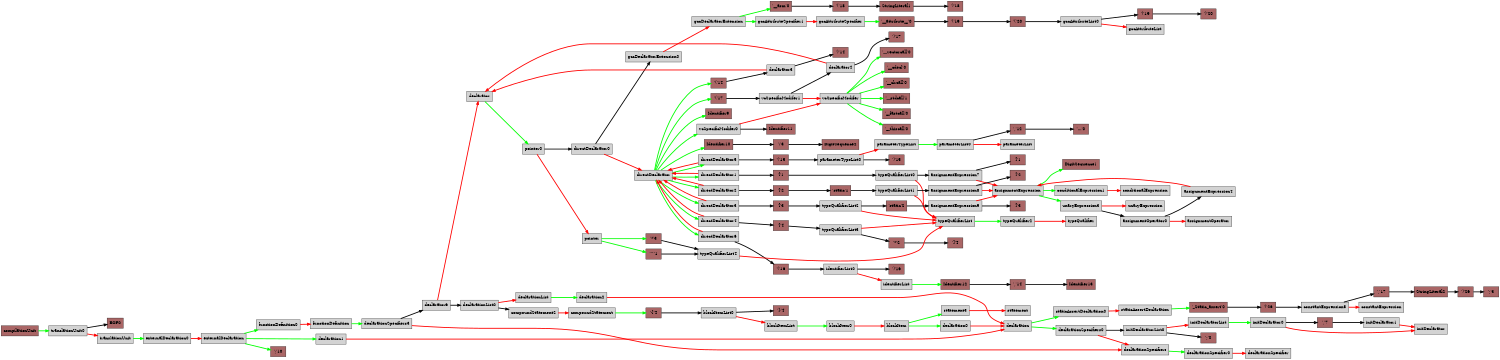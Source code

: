 strict digraph G {
            graph [size="10,10"];      
            graph [dpi=800]; // 设置分辨率为300 DPI
            rankdir=LR; // 从左到右排列
            node [style=filled];
            node [shape=box]; // 节点形状为方框
            "compilationUnit" -> "translationUnit0" [penwidth=3.0,color=green];
"translationUnit0" -> "EOF0" [penwidth=3.0];
"translationUnit0" -> "translationUnit" [penwidth=3.0,color=red];
"translationUnit" -> "externalDeclaration0" [penwidth=3.0,color=green];
"externalDeclaration0" -> "externalDeclaration" [penwidth=3.0,color=red];
"externalDeclaration" -> "functionDefinition0" [penwidth=3.0,color=green];
"functionDefinition0" -> "functionDefinition" [penwidth=3.0,color=red];
"functionDefinition" -> "declarationSpecifiers3" [penwidth=3.0,color=green];
"declarationSpecifiers3" -> "declarator6" [penwidth=3.0];
"declarator6" -> "declarationList0" [penwidth=3.0];
"declarationList0" -> "compoundStatement2" [penwidth=3.0];
"compoundStatement2" -> "compoundStatement" [penwidth=3.0,color=red];
"compoundStatement" -> "'{'4" [penwidth=3.0,color=green];
"'{'4" -> "blockItemList0" [penwidth=3.0];
"blockItemList0" -> "'}'4" [penwidth=3.0];
"blockItemList0" -> "blockItemList" [penwidth=3.0,color=red];
"blockItemList" -> "blockItem0" [penwidth=3.0,color=green];
"blockItem0" -> "blockItem" [penwidth=3.0,color=red];
"blockItem" -> "statement3" [penwidth=3.0,color=green];
"statement3" -> "statement" [penwidth=3.0,color=red];
"blockItem" -> "declaration0" [penwidth=3.0,color=green];
"declaration0" -> "declaration" [penwidth=3.0,color=red];
"declarationList0" -> "declarationList" [penwidth=3.0,color=red];
"declarationList" -> "declaration2" [penwidth=3.0,color=green];
"declaration2" -> "declaration" [penwidth=3.0,color=red];
"declaration" -> "declarationSpecifiers0" [penwidth=3.0,color=green];
"declarationSpecifiers0" -> "initDeclaratorList0" [penwidth=3.0];
"initDeclaratorList0" -> "';'0" [penwidth=3.0];
"initDeclaratorList0" -> "initDeclaratorList" [penwidth=3.0,color=red];
"initDeclaratorList" -> "initDeclarator0" [penwidth=3.0,color=green];
"initDeclarator0" -> "','7" [penwidth=3.0];
"','7" -> "initDeclarator1" [penwidth=3.0];
"initDeclarator1" -> "initDeclarator" [penwidth=3.0,color=red];
"initDeclarator0" -> "initDeclarator" [penwidth=3.0,color=red];
"declarationSpecifiers0" -> "declarationSpecifiers" [penwidth=3.0,color=red];
"declarationSpecifiers" -> "declarationSpecifier0" [penwidth=3.0,color=green];
"declarationSpecifier0" -> "declarationSpecifier" [penwidth=3.0,color=red];
"declaration" -> "staticAssertDeclaration0" [penwidth=3.0,color=green];
"staticAssertDeclaration0" -> "staticAssertDeclaration" [penwidth=3.0,color=red];
"staticAssertDeclaration" -> "'_Static_assert'0" [penwidth=3.0,color=green];
"'_Static_assert'0" -> "'('26" [penwidth=3.0];
"'('26" -> "constantExpression5" [penwidth=3.0];
"constantExpression5" -> "','17" [penwidth=3.0];
"','17" -> "StringLiteral2" [penwidth=3.0];
"StringLiteral2" -> "')'26" [penwidth=3.0];
"')'26" -> "';'3" [penwidth=3.0];
"constantExpression5" -> "constantExpression" [penwidth=3.0,color=red];
"declarator6" -> "declarator" [penwidth=3.0,color=red];
"declarator" -> "pointer0" [penwidth=3.0,color=green];
"pointer0" -> "directDeclarator0" [penwidth=3.0];
"directDeclarator0" -> "gccDeclaratorExtension0" [penwidth=3.0];
"gccDeclaratorExtension0" -> "gccDeclaratorExtension" [penwidth=3.0,color=red];
"gccDeclaratorExtension" -> "'__asm'0" [penwidth=3.0,color=green];
"'__asm'0" -> "'('18" [penwidth=3.0];
"'('18" -> "StringLiteral1" [penwidth=3.0];
"StringLiteral1" -> "')'18" [penwidth=3.0];
"gccDeclaratorExtension" -> "gccAttributeSpecifier1" [penwidth=3.0,color=green];
"gccAttributeSpecifier1" -> "gccAttributeSpecifier" [penwidth=3.0,color=red];
"gccAttributeSpecifier" -> "'__attribute__'0" [penwidth=3.0,color=green];
"'__attribute__'0" -> "'('19" [penwidth=3.0];
"'('19" -> "'('20" [penwidth=3.0];
"'('20" -> "gccAttributeList0" [penwidth=3.0];
"gccAttributeList0" -> "')'19" [penwidth=3.0];
"')'19" -> "')'20" [penwidth=3.0];
"gccAttributeList0" -> "gccAttributeList" [penwidth=3.0,color=red];
"directDeclarator0" -> "directDeclarator" [penwidth=3.0,color=red];
"directDeclarator" -> "Identifier9" [penwidth=3.0,color=green];
"directDeclarator" -> "'('14" [penwidth=3.0,color=green];
"'('14" -> "declarator3" [penwidth=3.0];
"declarator3" -> "')'14" [penwidth=3.0];
"declarator3" -> "declarator" [penwidth=3.0,color=red];
"directDeclarator" -> "directDeclarator1" [penwidth=3.0,color=green];
"directDeclarator1" -> "'['1" [penwidth=3.0];
"'['1" -> "typeQualifierList0" [penwidth=3.0];
"typeQualifierList0" -> "assignmentExpression7" [penwidth=3.0];
"assignmentExpression7" -> "']'1" [penwidth=3.0];
"assignmentExpression7" -> "assignmentExpression" [penwidth=3.0,color=red];
"assignmentExpression" -> "conditionalExpression1" [penwidth=3.0,color=green];
"conditionalExpression1" -> "conditionalExpression" [penwidth=3.0,color=red];
"assignmentExpression" -> "unaryExpression3" [penwidth=3.0,color=green];
"unaryExpression3" -> "assignmentOperator0" [penwidth=3.0];
"assignmentOperator0" -> "assignmentExpression4" [penwidth=3.0];
"assignmentExpression4" -> "assignmentExpression" [penwidth=3.0,color=red];
"assignmentOperator0" -> "assignmentOperator" [penwidth=3.0,color=red];
"unaryExpression3" -> "unaryExpression" [penwidth=3.0,color=red];
"assignmentExpression" -> "DigitSequence1" [penwidth=3.0,color=green];
"typeQualifierList0" -> "typeQualifierList" [penwidth=3.0,color=red];
"typeQualifierList" -> "typeQualifier2" [penwidth=3.0,color=green];
"typeQualifier2" -> "typeQualifier" [penwidth=3.0,color=red];
"directDeclarator1" -> "directDeclarator" [penwidth=3.0,color=red];
"directDeclarator" -> "directDeclarator2" [penwidth=3.0,color=green];
"directDeclarator2" -> "'['2" [penwidth=3.0];
"'['2" -> "'static'1" [penwidth=3.0];
"'static'1" -> "typeQualifierList1" [penwidth=3.0];
"typeQualifierList1" -> "assignmentExpression8" [penwidth=3.0];
"assignmentExpression8" -> "']'2" [penwidth=3.0];
"assignmentExpression8" -> "assignmentExpression" [penwidth=3.0,color=red];
"typeQualifierList1" -> "typeQualifierList" [penwidth=3.0,color=red];
"directDeclarator2" -> "directDeclarator" [penwidth=3.0,color=red];
"directDeclarator" -> "directDeclarator3" [penwidth=3.0,color=green];
"directDeclarator3" -> "'['3" [penwidth=3.0];
"'['3" -> "typeQualifierList2" [penwidth=3.0];
"typeQualifierList2" -> "'static'2" [penwidth=3.0];
"'static'2" -> "assignmentExpression9" [penwidth=3.0];
"assignmentExpression9" -> "']'3" [penwidth=3.0];
"assignmentExpression9" -> "assignmentExpression" [penwidth=3.0,color=red];
"typeQualifierList2" -> "typeQualifierList" [penwidth=3.0,color=red];
"directDeclarator3" -> "directDeclarator" [penwidth=3.0,color=red];
"directDeclarator" -> "directDeclarator4" [penwidth=3.0,color=green];
"directDeclarator4" -> "'['4" [penwidth=3.0];
"'['4" -> "typeQualifierList3" [penwidth=3.0];
"typeQualifierList3" -> "'*'2" [penwidth=3.0];
"'*'2" -> "']'4" [penwidth=3.0];
"typeQualifierList3" -> "typeQualifierList" [penwidth=3.0,color=red];
"directDeclarator4" -> "directDeclarator" [penwidth=3.0,color=red];
"directDeclarator" -> "directDeclarator5" [penwidth=3.0,color=green];
"directDeclarator5" -> "'('15" [penwidth=3.0];
"'('15" -> "parameterTypeList0" [penwidth=3.0];
"parameterTypeList0" -> "')'15" [penwidth=3.0];
"parameterTypeList0" -> "parameterTypeList" [penwidth=3.0,color=red];
"parameterTypeList" -> "parameterList0" [penwidth=3.0,color=green];
"parameterList0" -> "','12" [penwidth=3.0];
"','12" -> "'...'0" [penwidth=3.0];
"parameterList0" -> "parameterList" [penwidth=3.0,color=red];
"directDeclarator5" -> "directDeclarator" [penwidth=3.0,color=red];
"directDeclarator" -> "directDeclarator6" [penwidth=3.0,color=green];
"directDeclarator6" -> "'('16" [penwidth=3.0];
"'('16" -> "identifierList0" [penwidth=3.0];
"identifierList0" -> "')'16" [penwidth=3.0];
"identifierList0" -> "identifierList" [penwidth=3.0,color=red];
"identifierList" -> "Identifier12" [penwidth=3.0,color=green];
"Identifier12" -> "','14" [penwidth=3.0];
"','14" -> "Identifier13" [penwidth=3.0];
"directDeclarator6" -> "directDeclarator" [penwidth=3.0,color=red];
"directDeclarator" -> "Identifier10" [penwidth=3.0,color=green];
"Identifier10" -> "':'3" [penwidth=3.0];
"':'3" -> "DigitSequence2" [penwidth=3.0];
"directDeclarator" -> "vcSpecificModifer0" [penwidth=3.0,color=green];
"vcSpecificModifer0" -> "Identifier11" [penwidth=3.0];
"vcSpecificModifer0" -> "vcSpecificModifer" [penwidth=3.0,color=red];
"vcSpecificModifer" -> "'__cdecl'0" [penwidth=3.0,color=green];
"vcSpecificModifer" -> "'__clrcall'0" [penwidth=3.0,color=green];
"vcSpecificModifer" -> "'__stdcall'1" [penwidth=3.0,color=green];
"vcSpecificModifer" -> "'__fastcall'0" [penwidth=3.0,color=green];
"vcSpecificModifer" -> "'__thiscall'0" [penwidth=3.0,color=green];
"vcSpecificModifer" -> "'__vectorcall'0" [penwidth=3.0,color=green];
"directDeclarator" -> "'('17" [penwidth=3.0,color=green];
"'('17" -> "vcSpecificModifer1" [penwidth=3.0];
"vcSpecificModifer1" -> "declarator4" [penwidth=3.0];
"declarator4" -> "')'17" [penwidth=3.0];
"declarator4" -> "declarator" [penwidth=3.0,color=red];
"vcSpecificModifer1" -> "vcSpecificModifer" [penwidth=3.0,color=red];
"pointer0" -> "pointer" [penwidth=3.0,color=red];
"pointer" -> "'*'3" [penwidth=3.0,color=green];
"'*'3" -> "typeQualifierList4" [penwidth=3.0];
"typeQualifierList4" -> "typeQualifierList" [penwidth=3.0,color=red];
"pointer" -> "'^'1" [penwidth=3.0,color=green];
"'^'1" -> "typeQualifierList4" [penwidth=3.0];
"typeQualifierList4" -> "typeQualifierList" [penwidth=3.0,color=red];
"declarationSpecifiers3" -> "declarationSpecifiers" [penwidth=3.0,color=red];
"externalDeclaration" -> "declaration1" [penwidth=3.0,color=green];
"declaration1" -> "declaration" [penwidth=3.0,color=red];
"externalDeclaration" -> "';'10" [penwidth=3.0,color=green];
"EOF0" [fillcolor="#aa6666"];
"'}'4" [fillcolor="#aa6666"];
"'{'4" [fillcolor="#aa6666"];
"';'0" [fillcolor="#aa6666"];
"','7" [fillcolor="#aa6666"];
"';'3" [fillcolor="#aa6666"];
"')'26" [fillcolor="#aa6666"];
"StringLiteral2" [fillcolor="#aa6666"];
"','17" [fillcolor="#aa6666"];
"'('26" [fillcolor="#aa6666"];
"'_Static_assert'0" [fillcolor="#aa6666"];
"')'18" [fillcolor="#aa6666"];
"StringLiteral1" [fillcolor="#aa6666"];
"'('18" [fillcolor="#aa6666"];
"'__asm'0" [fillcolor="#aa6666"];
"')'20" [fillcolor="#aa6666"];
"')'19" [fillcolor="#aa6666"];
"'('20" [fillcolor="#aa6666"];
"'('19" [fillcolor="#aa6666"];
"'__attribute__'0" [fillcolor="#aa6666"];
"Identifier9" [fillcolor="#aa6666"];
"')'14" [fillcolor="#aa6666"];
"'('14" [fillcolor="#aa6666"];
"']'1" [fillcolor="#aa6666"];
"DigitSequence1" [fillcolor="#aa6666"];
"'['1" [fillcolor="#aa6666"];
"']'2" [fillcolor="#aa6666"];
"'static'1" [fillcolor="#aa6666"];
"'['2" [fillcolor="#aa6666"];
"']'3" [fillcolor="#aa6666"];
"'static'2" [fillcolor="#aa6666"];
"'['3" [fillcolor="#aa6666"];
"']'4" [fillcolor="#aa6666"];
"'*'2" [fillcolor="#aa6666"];
"'['4" [fillcolor="#aa6666"];
"')'15" [fillcolor="#aa6666"];
"'...'0" [fillcolor="#aa6666"];
"','12" [fillcolor="#aa6666"];
"'('15" [fillcolor="#aa6666"];
"')'16" [fillcolor="#aa6666"];
"Identifier13" [fillcolor="#aa6666"];
"','14" [fillcolor="#aa6666"];
"Identifier12" [fillcolor="#aa6666"];
"'('16" [fillcolor="#aa6666"];
"DigitSequence2" [fillcolor="#aa6666"];
"':'3" [fillcolor="#aa6666"];
"Identifier10" [fillcolor="#aa6666"];
"Identifier11" [fillcolor="#aa6666"];
"'__cdecl'0" [fillcolor="#aa6666"];
"'__clrcall'0" [fillcolor="#aa6666"];
"'__stdcall'1" [fillcolor="#aa6666"];
"'__fastcall'0" [fillcolor="#aa6666"];
"'__thiscall'0" [fillcolor="#aa6666"];
"'__vectorcall'0" [fillcolor="#aa6666"];
"')'17" [fillcolor="#aa6666"];
"'('17" [fillcolor="#aa6666"];
"'*'3" [fillcolor="#aa6666"];
"'^'1" [fillcolor="#aa6666"];
"';'10" [fillcolor="#aa6666"];
"compilationUnit" [fillcolor="#aa6666"];
}